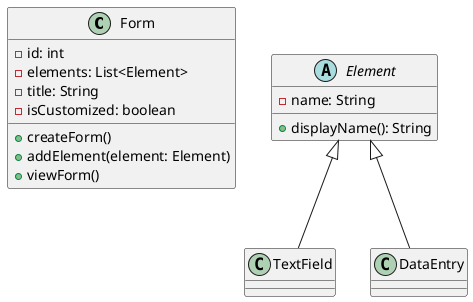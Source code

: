 @startuml
   class Form {
       - id: int
       - elements: List<Element>
       - title: String
       - isCustomized: boolean
       + createForm()
       + addElement(element: Element)
       + viewForm()
   }

   abstract class Element {
       - name: String
       + displayName(): String
   }

   class TextField extends Element {
   }

   class DataEntry extends Element {
   }
   @enduml